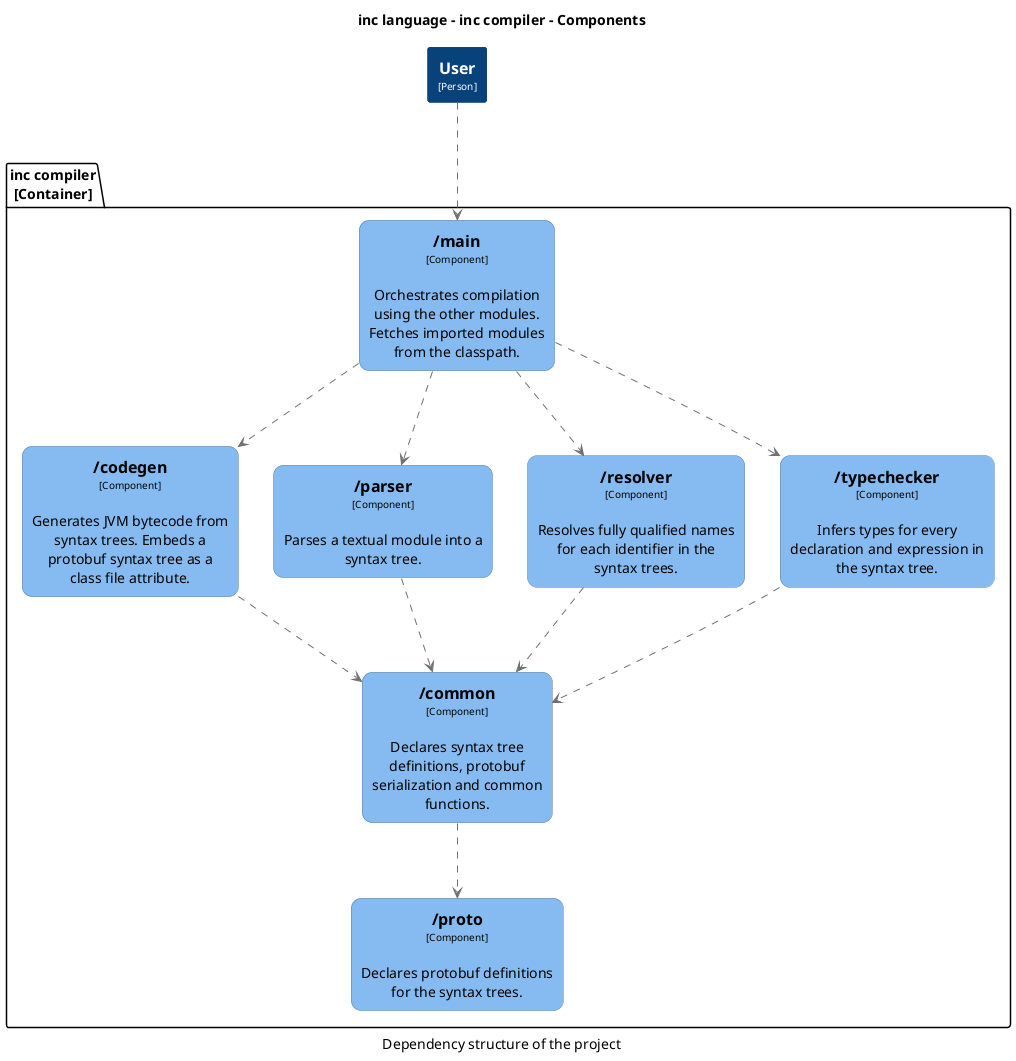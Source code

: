 @startuml(id=Structure)
title inc language - inc compiler - Components
caption Dependency structure of the project

skinparam {
  shadowing false
  arrowFontSize 10
  defaultTextAlignment center
  wrapWidth 200
  maxMessageSize 100
}
hide stereotype
top to bottom direction
skinparam rectangle<<1>> {
  BackgroundColor #08427b
  FontColor #ffffff
  BorderColor #052E56
}
skinparam rectangle<<4>> {
  BackgroundColor #85bbf0
  FontColor #000000
  BorderColor #5D82A8
  roundCorner 20
}
skinparam rectangle<<5>> {
  BackgroundColor #85bbf0
  FontColor #000000
  BorderColor #5D82A8
  roundCorner 20
}
skinparam rectangle<<6>> {
  BackgroundColor #85bbf0
  FontColor #000000
  BorderColor #5D82A8
  roundCorner 20
}
skinparam rectangle<<7>> {
  BackgroundColor #85bbf0
  FontColor #000000
  BorderColor #5D82A8
  roundCorner 20
}
skinparam rectangle<<8>> {
  BackgroundColor #85bbf0
  FontColor #000000
  BorderColor #5D82A8
  roundCorner 20
}
skinparam rectangle<<9>> {
  BackgroundColor #85bbf0
  FontColor #000000
  BorderColor #5D82A8
  roundCorner 20
}
skinparam rectangle<<10>> {
  BackgroundColor #85bbf0
  FontColor #000000
  BorderColor #5D82A8
  roundCorner 20
}
rectangle "==User\n<size:10>[Person]</size>" <<1>> as 1
package "inc compiler\n[Container]" {
  rectangle "==/codegen\n<size:10>[Component]</size>\n\nGenerates JVM bytecode from syntax trees. Embeds a protobuf syntax tree as a class file attribute." <<9>> as 9
  rectangle "==/common\n<size:10>[Component]</size>\n\nDeclares syntax tree definitions, protobuf serialization and common functions." <<5>> as 5
  rectangle "==/main\n<size:10>[Component]</size>\n\nOrchestrates compilation using the other modules. Fetches imported modules from the classpath." <<10>> as 10
  rectangle "==/parser\n<size:10>[Component]</size>\n\nParses a textual module into a syntax tree." <<6>> as 6
  rectangle "==/proto\n<size:10>[Component]</size>\n\nDeclares protobuf definitions for the syntax trees." <<4>> as 4
  rectangle "==/resolver\n<size:10>[Component]</size>\n\nResolves fully qualified names for each identifier in the syntax trees." <<7>> as 7
  rectangle "==/typechecker\n<size:10>[Component]</size>\n\nInfers types for every declaration and expression in the syntax tree." <<8>> as 8
}
9 .[#707070].> 5 : ""
5 .[#707070].> 4 : ""
10 .[#707070].> 9 : ""
10 .[#707070].> 6 : ""
10 .[#707070].> 7 : ""
10 .[#707070].> 8 : ""
6 .[#707070].> 5 : ""
7 .[#707070].> 5 : ""
8 .[#707070].> 5 : ""
1 .[#707070].> 10 : ""
@enduml